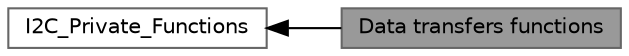 digraph "Data transfers functions"
{
 // LATEX_PDF_SIZE
  bgcolor="transparent";
  edge [fontname=Helvetica,fontsize=10,labelfontname=Helvetica,labelfontsize=10];
  node [fontname=Helvetica,fontsize=10,shape=box,height=0.2,width=0.4];
  rankdir=LR;
  Node1 [id="Node000001",label="Data transfers functions",height=0.2,width=0.4,color="gray40", fillcolor="grey60", style="filled", fontcolor="black",tooltip="Data transfers functions."];
  Node2 [id="Node000002",label="I2C_Private_Functions",height=0.2,width=0.4,color="grey40", fillcolor="white", style="filled",URL="$group___i2_c___private___functions.html",tooltip=" "];
  Node2->Node1 [shape=plaintext, dir="back", style="solid"];
}
